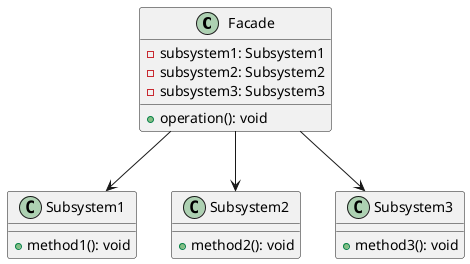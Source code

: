 @startuml
class Facade {
    - subsystem1: Subsystem1
    - subsystem2: Subsystem2
    - subsystem3: Subsystem3
    + operation(): void
}

class Subsystem1 {
    + method1(): void
}

class Subsystem2 {
    + method2(): void
}

class Subsystem3 {
    + method3(): void
}
Facade --> Subsystem1
Facade --> Subsystem2
Facade --> Subsystem3
@enduml
